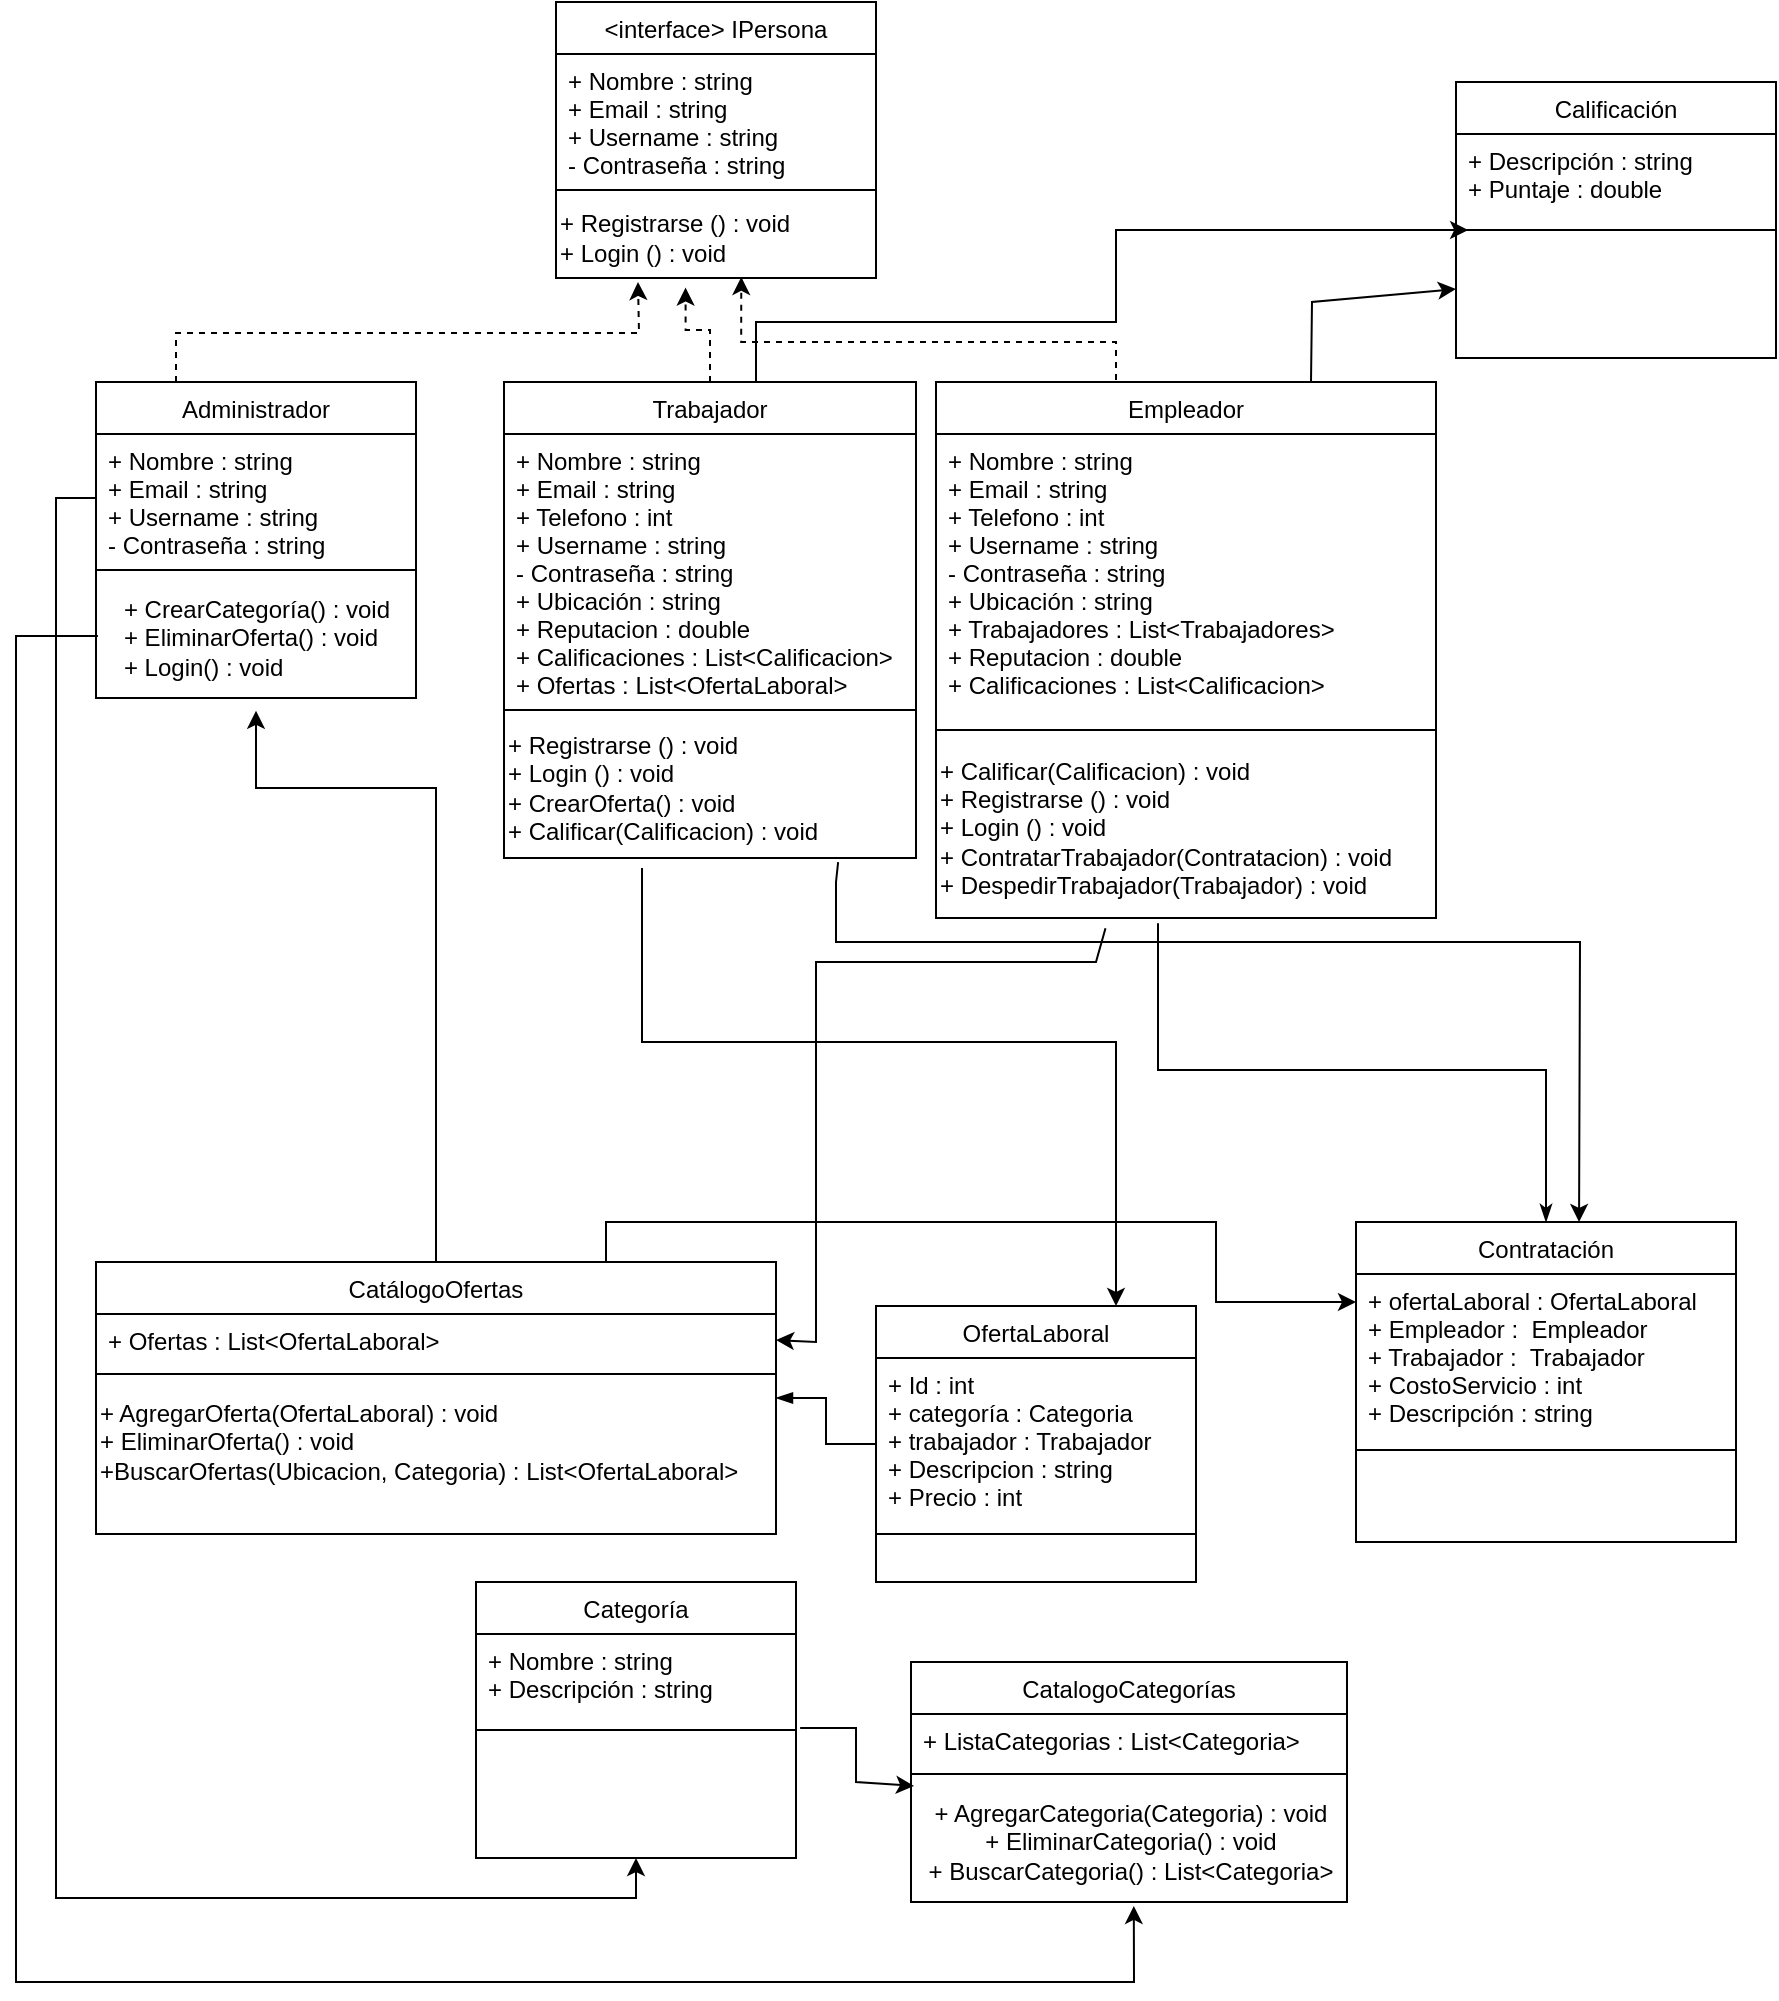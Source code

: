 <mxfile version="20.2.3" type="device"><diagram id="C5RBs43oDa-KdzZeNtuy" name="Page-1"><mxGraphModel dx="1522" dy="985" grid="1" gridSize="10" guides="1" tooltips="1" connect="1" arrows="1" fold="1" page="1" pageScale="1" pageWidth="827" pageHeight="1169" math="0" shadow="0"><root><mxCell id="WIyWlLk6GJQsqaUBKTNV-0"/><mxCell id="WIyWlLk6GJQsqaUBKTNV-1" parent="WIyWlLk6GJQsqaUBKTNV-0"/><mxCell id="6gW-ubA73WpST9QWCh6d-10" style="edgeStyle=orthogonalEdgeStyle;rounded=0;orthogonalLoop=1;jettySize=auto;html=1;exitX=0.25;exitY=0;exitDx=0;exitDy=0;dashed=1;" parent="WIyWlLk6GJQsqaUBKTNV-1" source="zkfFHV4jXpPFQw0GAbJ--0" edge="1"><mxGeometry relative="1" as="geometry"><mxPoint x="321" y="170" as="targetPoint"/></mxGeometry></mxCell><mxCell id="zkfFHV4jXpPFQw0GAbJ--0" value="Administrador" style="swimlane;fontStyle=0;align=center;verticalAlign=top;childLayout=stackLayout;horizontal=1;startSize=26;horizontalStack=0;resizeParent=1;resizeLast=0;collapsible=1;marginBottom=0;rounded=0;shadow=0;strokeWidth=1;" parent="WIyWlLk6GJQsqaUBKTNV-1" vertex="1"><mxGeometry x="50" y="220" width="160" height="158" as="geometry"><mxRectangle x="230" y="140" width="160" height="26" as="alternateBounds"/></mxGeometry></mxCell><mxCell id="zkfFHV4jXpPFQw0GAbJ--3" value="+ Nombre : string&#10;+ Email : string&#10;+ Username : string&#10;- Contraseña : string&#10;" style="text;align=left;verticalAlign=top;spacingLeft=4;spacingRight=4;overflow=hidden;rotatable=0;points=[[0,0.5],[1,0.5]];portConstraint=eastwest;rounded=0;shadow=0;html=0;" parent="zkfFHV4jXpPFQw0GAbJ--0" vertex="1"><mxGeometry y="26" width="160" height="64" as="geometry"/></mxCell><mxCell id="zkfFHV4jXpPFQw0GAbJ--4" value="" style="line;html=1;strokeWidth=1;align=left;verticalAlign=middle;spacingTop=-1;spacingLeft=3;spacingRight=3;rotatable=0;labelPosition=right;points=[];portConstraint=eastwest;" parent="zkfFHV4jXpPFQw0GAbJ--0" vertex="1"><mxGeometry y="90" width="160" height="8" as="geometry"/></mxCell><mxCell id="Ve8lxMMtUP22z-Tl4ZA7-20" value="&lt;div style=&quot;text-align: left;&quot;&gt;&lt;span style=&quot;background-color: initial;&quot;&gt;+ CrearCategoría() : void&lt;/span&gt;&lt;/div&gt;&lt;div style=&quot;text-align: left;&quot;&gt;&lt;span style=&quot;background-color: initial;&quot;&gt;+ EliminarOferta() : void&lt;/span&gt;&lt;/div&gt;&lt;div style=&quot;text-align: left;&quot;&gt;&lt;span style=&quot;background-color: initial;&quot;&gt;+ Login() : void&lt;/span&gt;&lt;/div&gt;" style="text;html=1;align=center;verticalAlign=middle;resizable=0;points=[];autosize=1;strokeColor=none;fillColor=none;" parent="zkfFHV4jXpPFQw0GAbJ--0" vertex="1"><mxGeometry y="98" width="160" height="60" as="geometry"/></mxCell><mxCell id="6gW-ubA73WpST9QWCh6d-12" style="edgeStyle=orthogonalEdgeStyle;rounded=0;orthogonalLoop=1;jettySize=auto;html=1;exitX=0.5;exitY=0;exitDx=0;exitDy=0;entryX=0.579;entryY=0.987;entryDx=0;entryDy=0;entryPerimeter=0;dashed=1;" parent="WIyWlLk6GJQsqaUBKTNV-1" source="Ve8lxMMtUP22z-Tl4ZA7-0" target="Ve8lxMMtUP22z-Tl4ZA7-26" edge="1"><mxGeometry relative="1" as="geometry"><Array as="points"><mxPoint x="560" y="200"/><mxPoint x="373" y="200"/></Array></mxGeometry></mxCell><mxCell id="Ve8lxMMtUP22z-Tl4ZA7-0" value="Empleador" style="swimlane;fontStyle=0;align=center;verticalAlign=top;childLayout=stackLayout;horizontal=1;startSize=26;horizontalStack=0;resizeParent=1;resizeLast=0;collapsible=1;marginBottom=0;rounded=0;shadow=0;strokeWidth=1;" parent="WIyWlLk6GJQsqaUBKTNV-1" vertex="1"><mxGeometry x="470" y="220" width="250" height="268" as="geometry"><mxRectangle x="230" y="140" width="160" height="26" as="alternateBounds"/></mxGeometry></mxCell><mxCell id="Ve8lxMMtUP22z-Tl4ZA7-1" value="+ Nombre : string&#10;+ Email : string&#10;+ Telefono : int&#10;+ Username : string&#10;- Contraseña : string&#10;+ Ubicación : string&#10;+ Trabajadores : List&lt;Trabajadores&gt;&#10;+ Reputacion : double&#10;+ Calificaciones : List&lt;Calificacion&gt;" style="text;align=left;verticalAlign=top;spacingLeft=4;spacingRight=4;overflow=hidden;rotatable=0;points=[[0,0.5],[1,0.5]];portConstraint=eastwest;rounded=0;shadow=0;html=0;" parent="Ve8lxMMtUP22z-Tl4ZA7-0" vertex="1"><mxGeometry y="26" width="250" height="144" as="geometry"/></mxCell><mxCell id="Ve8lxMMtUP22z-Tl4ZA7-2" value="" style="line;html=1;strokeWidth=1;align=left;verticalAlign=middle;spacingTop=-1;spacingLeft=3;spacingRight=3;rotatable=0;labelPosition=right;points=[];portConstraint=eastwest;" parent="Ve8lxMMtUP22z-Tl4ZA7-0" vertex="1"><mxGeometry y="170" width="250" height="8" as="geometry"/></mxCell><mxCell id="6gW-ubA73WpST9QWCh6d-7" value="&lt;span style=&quot;&quot;&gt;+ Calificar(Calificacion) : void&lt;/span&gt;&lt;br style=&quot;&quot;&gt;&lt;span style=&quot;&quot;&gt;+ Registrarse () : void&lt;/span&gt;&lt;br style=&quot;&quot;&gt;&lt;span style=&quot;&quot;&gt;+ Login () : void&lt;br&gt;+ ContratarTrabajador(Contratacion) : void&lt;br&gt;+ DespedirTrabajador(Trabajador) : void&lt;br&gt;&lt;/span&gt;" style="text;html=1;align=left;verticalAlign=middle;resizable=0;points=[];autosize=1;strokeColor=none;fillColor=none;" parent="Ve8lxMMtUP22z-Tl4ZA7-0" vertex="1"><mxGeometry y="178" width="250" height="90" as="geometry"/></mxCell><mxCell id="6gW-ubA73WpST9QWCh6d-11" style="edgeStyle=orthogonalEdgeStyle;rounded=0;orthogonalLoop=1;jettySize=auto;html=1;exitX=0.5;exitY=0;exitDx=0;exitDy=0;entryX=0.405;entryY=1.12;entryDx=0;entryDy=0;entryPerimeter=0;dashed=1;" parent="WIyWlLk6GJQsqaUBKTNV-1" source="Ve8lxMMtUP22z-Tl4ZA7-3" target="Ve8lxMMtUP22z-Tl4ZA7-26" edge="1"><mxGeometry relative="1" as="geometry"/></mxCell><mxCell id="6gW-ubA73WpST9QWCh6d-29" style="edgeStyle=orthogonalEdgeStyle;rounded=0;orthogonalLoop=1;jettySize=auto;html=1;entryX=0.75;entryY=0;entryDx=0;entryDy=0;strokeColor=#000000;startArrow=none;startFill=0;endArrow=classic;endFill=1;exitX=0.335;exitY=1.071;exitDx=0;exitDy=0;exitPerimeter=0;" parent="WIyWlLk6GJQsqaUBKTNV-1" source="Ve8lxMMtUP22z-Tl4ZA7-22" target="6gW-ubA73WpST9QWCh6d-15" edge="1"><mxGeometry relative="1" as="geometry"><Array as="points"><mxPoint x="323" y="550"/><mxPoint x="560" y="550"/></Array><mxPoint x="280" y="510" as="sourcePoint"/></mxGeometry></mxCell><mxCell id="Ve8lxMMtUP22z-Tl4ZA7-3" value="Trabajador" style="swimlane;fontStyle=0;align=center;verticalAlign=top;childLayout=stackLayout;horizontal=1;startSize=26;horizontalStack=0;resizeParent=1;resizeLast=0;collapsible=1;marginBottom=0;rounded=0;shadow=0;strokeWidth=1;" parent="WIyWlLk6GJQsqaUBKTNV-1" vertex="1"><mxGeometry x="254" y="220" width="206" height="238" as="geometry"><mxRectangle x="230" y="140" width="160" height="26" as="alternateBounds"/></mxGeometry></mxCell><mxCell id="Ve8lxMMtUP22z-Tl4ZA7-4" value="+ Nombre : string&#10;+ Email : string&#10;+ Telefono : int&#10;+ Username : string&#10;- Contraseña : string&#10;+ Ubicación : string&#10;+ Reputacion : double&#10;+ Calificaciones : List&lt;Calificacion&gt;&#10;+ Ofertas : List&lt;OfertaLaboral&gt;" style="text;align=left;verticalAlign=top;spacingLeft=4;spacingRight=4;overflow=hidden;rotatable=0;points=[[0,0.5],[1,0.5]];portConstraint=eastwest;rounded=0;shadow=0;html=0;" parent="Ve8lxMMtUP22z-Tl4ZA7-3" vertex="1"><mxGeometry y="26" width="206" height="134" as="geometry"/></mxCell><mxCell id="Ve8lxMMtUP22z-Tl4ZA7-5" value="" style="line;html=1;strokeWidth=1;align=left;verticalAlign=middle;spacingTop=-1;spacingLeft=3;spacingRight=3;rotatable=0;labelPosition=right;points=[];portConstraint=eastwest;" parent="Ve8lxMMtUP22z-Tl4ZA7-3" vertex="1"><mxGeometry y="160" width="206" height="8" as="geometry"/></mxCell><mxCell id="Ve8lxMMtUP22z-Tl4ZA7-22" value="&lt;span style=&quot;&quot;&gt;+ Registrarse () : void&lt;/span&gt;&lt;br style=&quot;&quot;&gt;&lt;span style=&quot;&quot;&gt;+ Login () : void&lt;br&gt;+ CrearOferta() : void&lt;br&gt;+ Calificar(Calificacion) : void&lt;br&gt;&lt;/span&gt;" style="text;html=1;align=left;verticalAlign=middle;resizable=0;points=[];autosize=1;strokeColor=none;fillColor=none;" parent="Ve8lxMMtUP22z-Tl4ZA7-3" vertex="1"><mxGeometry y="168" width="206" height="70" as="geometry"/></mxCell><mxCell id="Ve8lxMMtUP22z-Tl4ZA7-21" style="edgeStyle=orthogonalEdgeStyle;rounded=0;orthogonalLoop=1;jettySize=auto;html=1;exitX=0.5;exitY=0;exitDx=0;exitDy=0;entryX=0.506;entryY=1.106;entryDx=0;entryDy=0;entryPerimeter=0;" parent="WIyWlLk6GJQsqaUBKTNV-1" source="Ve8lxMMtUP22z-Tl4ZA7-6" target="Ve8lxMMtUP22z-Tl4ZA7-20" edge="1"><mxGeometry relative="1" as="geometry"><Array as="points"><mxPoint x="130" y="423"/></Array></mxGeometry></mxCell><mxCell id="6gW-ubA73WpST9QWCh6d-27" style="edgeStyle=orthogonalEdgeStyle;rounded=0;orthogonalLoop=1;jettySize=auto;html=1;exitX=1;exitY=0.5;exitDx=0;exitDy=0;entryX=0;entryY=0.5;entryDx=0;entryDy=0;strokeColor=#000000;startArrow=blockThin;startFill=1;endArrow=none;endFill=0;" parent="WIyWlLk6GJQsqaUBKTNV-1" source="Ve8lxMMtUP22z-Tl4ZA7-6" target="6gW-ubA73WpST9QWCh6d-15" edge="1"><mxGeometry relative="1" as="geometry"/></mxCell><mxCell id="Ve8lxMMtUP22z-Tl4ZA7-6" value="CatálogoOfertas" style="swimlane;fontStyle=0;align=center;verticalAlign=top;childLayout=stackLayout;horizontal=1;startSize=26;horizontalStack=0;resizeParent=1;resizeLast=0;collapsible=1;marginBottom=0;rounded=0;shadow=0;strokeWidth=1;" parent="WIyWlLk6GJQsqaUBKTNV-1" vertex="1"><mxGeometry x="50" y="660" width="340" height="136" as="geometry"><mxRectangle x="230" y="140" width="160" height="26" as="alternateBounds"/></mxGeometry></mxCell><mxCell id="Ve8lxMMtUP22z-Tl4ZA7-7" value="+ Ofertas : List&lt;OfertaLaboral&gt;" style="text;align=left;verticalAlign=top;spacingLeft=4;spacingRight=4;overflow=hidden;rotatable=0;points=[[0,0.5],[1,0.5]];portConstraint=eastwest;rounded=0;shadow=0;html=0;" parent="Ve8lxMMtUP22z-Tl4ZA7-6" vertex="1"><mxGeometry y="26" width="340" height="26" as="geometry"/></mxCell><mxCell id="Ve8lxMMtUP22z-Tl4ZA7-8" value="" style="line;html=1;strokeWidth=1;align=left;verticalAlign=middle;spacingTop=-1;spacingLeft=3;spacingRight=3;rotatable=0;labelPosition=right;points=[];portConstraint=eastwest;" parent="Ve8lxMMtUP22z-Tl4ZA7-6" vertex="1"><mxGeometry y="52" width="340" height="8" as="geometry"/></mxCell><mxCell id="TV33BoucxO0RWgfCrZxp-1" value="+ AgregarOferta(OfertaLaboral) : void&lt;br&gt;+ EliminarOferta() : void&lt;br&gt;&lt;div style=&quot;&quot;&gt;&lt;span style=&quot;background-color: initial;&quot;&gt;+BuscarOfertas(Ubicacion, Categoria) : List&amp;lt;OfertaLaboral&amp;gt;&lt;/span&gt;&lt;/div&gt;" style="text;html=1;align=left;verticalAlign=middle;resizable=0;points=[];autosize=1;strokeColor=none;fillColor=none;" vertex="1" parent="Ve8lxMMtUP22z-Tl4ZA7-6"><mxGeometry y="60" width="340" height="60" as="geometry"/></mxCell><mxCell id="6gW-ubA73WpST9QWCh6d-36" style="edgeStyle=orthogonalEdgeStyle;rounded=0;orthogonalLoop=1;jettySize=auto;html=1;exitX=0.5;exitY=0;exitDx=0;exitDy=0;entryX=0.444;entryY=1.029;entryDx=0;entryDy=0;entryPerimeter=0;strokeColor=#000000;startArrow=classicThin;startFill=1;endArrow=none;endFill=0;" parent="WIyWlLk6GJQsqaUBKTNV-1" source="Ve8lxMMtUP22z-Tl4ZA7-12" target="6gW-ubA73WpST9QWCh6d-7" edge="1"><mxGeometry relative="1" as="geometry"/></mxCell><mxCell id="Ve8lxMMtUP22z-Tl4ZA7-12" value="Contratación" style="swimlane;fontStyle=0;align=center;verticalAlign=top;childLayout=stackLayout;horizontal=1;startSize=26;horizontalStack=0;resizeParent=1;resizeLast=0;collapsible=1;marginBottom=0;rounded=0;shadow=0;strokeWidth=1;" parent="WIyWlLk6GJQsqaUBKTNV-1" vertex="1"><mxGeometry x="680" y="640" width="190" height="160" as="geometry"><mxRectangle x="230" y="140" width="160" height="26" as="alternateBounds"/></mxGeometry></mxCell><mxCell id="Ve8lxMMtUP22z-Tl4ZA7-13" value="+ ofertaLaboral : OfertaLaboral&#10;+ Empleador :  Empleador&#10;+ Trabajador :  Trabajador&#10;+ CostoServicio : int&#10;+ Descripción : string" style="text;align=left;verticalAlign=top;spacingLeft=4;spacingRight=4;overflow=hidden;rotatable=0;points=[[0,0.5],[1,0.5]];portConstraint=eastwest;rounded=0;shadow=0;html=0;" parent="Ve8lxMMtUP22z-Tl4ZA7-12" vertex="1"><mxGeometry y="26" width="190" height="84" as="geometry"/></mxCell><mxCell id="Ve8lxMMtUP22z-Tl4ZA7-14" value="" style="line;html=1;strokeWidth=1;align=left;verticalAlign=middle;spacingTop=-1;spacingLeft=3;spacingRight=3;rotatable=0;labelPosition=right;points=[];portConstraint=eastwest;" parent="Ve8lxMMtUP22z-Tl4ZA7-12" vertex="1"><mxGeometry y="110" width="190" height="8" as="geometry"/></mxCell><mxCell id="Ve8lxMMtUP22z-Tl4ZA7-23" value="&lt;interface&gt; IPersona" style="swimlane;fontStyle=0;align=center;verticalAlign=top;childLayout=stackLayout;horizontal=1;startSize=26;horizontalStack=0;resizeParent=1;resizeLast=0;collapsible=1;marginBottom=0;rounded=0;shadow=0;strokeWidth=1;" parent="WIyWlLk6GJQsqaUBKTNV-1" vertex="1"><mxGeometry x="280" y="30" width="160" height="138" as="geometry"><mxRectangle x="230" y="140" width="160" height="26" as="alternateBounds"/></mxGeometry></mxCell><mxCell id="Ve8lxMMtUP22z-Tl4ZA7-24" value="+ Nombre : string&#10;+ Email : string&#10;+ Username : string&#10;- Contraseña : string&#10;" style="text;align=left;verticalAlign=top;spacingLeft=4;spacingRight=4;overflow=hidden;rotatable=0;points=[[0,0.5],[1,0.5]];portConstraint=eastwest;rounded=0;shadow=0;html=0;" parent="Ve8lxMMtUP22z-Tl4ZA7-23" vertex="1"><mxGeometry y="26" width="160" height="64" as="geometry"/></mxCell><mxCell id="Ve8lxMMtUP22z-Tl4ZA7-25" value="" style="line;html=1;strokeWidth=1;align=left;verticalAlign=middle;spacingTop=-1;spacingLeft=3;spacingRight=3;rotatable=0;labelPosition=right;points=[];portConstraint=eastwest;" parent="Ve8lxMMtUP22z-Tl4ZA7-23" vertex="1"><mxGeometry y="90" width="160" height="8" as="geometry"/></mxCell><mxCell id="Ve8lxMMtUP22z-Tl4ZA7-27" style="edgeStyle=orthogonalEdgeStyle;rounded=0;orthogonalLoop=1;jettySize=auto;html=1;exitX=1;exitY=0.5;exitDx=0;exitDy=0;" parent="Ve8lxMMtUP22z-Tl4ZA7-23" source="Ve8lxMMtUP22z-Tl4ZA7-24" target="Ve8lxMMtUP22z-Tl4ZA7-24" edge="1"><mxGeometry relative="1" as="geometry"/></mxCell><mxCell id="Ve8lxMMtUP22z-Tl4ZA7-26" value="+ Registrarse () : void&lt;br&gt;+ Login () : void" style="text;html=1;align=left;verticalAlign=middle;resizable=0;points=[];autosize=1;strokeColor=none;fillColor=none;" parent="Ve8lxMMtUP22z-Tl4ZA7-23" vertex="1"><mxGeometry y="98" width="160" height="40" as="geometry"/></mxCell><mxCell id="6gW-ubA73WpST9QWCh6d-15" value="OfertaLaboral" style="swimlane;fontStyle=0;align=center;verticalAlign=top;childLayout=stackLayout;horizontal=1;startSize=26;horizontalStack=0;resizeParent=1;resizeLast=0;collapsible=1;marginBottom=0;rounded=0;shadow=0;strokeWidth=1;" parent="WIyWlLk6GJQsqaUBKTNV-1" vertex="1"><mxGeometry x="440" y="682" width="160" height="138" as="geometry"><mxRectangle x="230" y="140" width="160" height="26" as="alternateBounds"/></mxGeometry></mxCell><mxCell id="6gW-ubA73WpST9QWCh6d-16" value="+ Id : int&#10;+ categoría : Categoria&#10;+ trabajador : Trabajador&#10;+ Descripcion : string&#10;+ Precio : int" style="text;align=left;verticalAlign=top;spacingLeft=4;spacingRight=4;overflow=hidden;rotatable=0;points=[[0,0.5],[1,0.5]];portConstraint=eastwest;rounded=0;shadow=0;html=0;" parent="6gW-ubA73WpST9QWCh6d-15" vertex="1"><mxGeometry y="26" width="160" height="84" as="geometry"/></mxCell><mxCell id="6gW-ubA73WpST9QWCh6d-17" value="" style="line;html=1;strokeWidth=1;align=left;verticalAlign=middle;spacingTop=-1;spacingLeft=3;spacingRight=3;rotatable=0;labelPosition=right;points=[];portConstraint=eastwest;" parent="6gW-ubA73WpST9QWCh6d-15" vertex="1"><mxGeometry y="110" width="160" height="8" as="geometry"/></mxCell><mxCell id="6gW-ubA73WpST9QWCh6d-33" value="Categoría" style="swimlane;fontStyle=0;align=center;verticalAlign=top;childLayout=stackLayout;horizontal=1;startSize=26;horizontalStack=0;resizeParent=1;resizeLast=0;collapsible=1;marginBottom=0;rounded=0;shadow=0;strokeWidth=1;" parent="WIyWlLk6GJQsqaUBKTNV-1" vertex="1"><mxGeometry x="240" y="820" width="160" height="138" as="geometry"><mxRectangle x="230" y="140" width="160" height="26" as="alternateBounds"/></mxGeometry></mxCell><mxCell id="6gW-ubA73WpST9QWCh6d-34" value="+ Nombre : string&#10;+ Descripción : string&#10;" style="text;align=left;verticalAlign=top;spacingLeft=4;spacingRight=4;overflow=hidden;rotatable=0;points=[[0,0.5],[1,0.5]];portConstraint=eastwest;rounded=0;shadow=0;html=0;" parent="6gW-ubA73WpST9QWCh6d-33" vertex="1"><mxGeometry y="26" width="160" height="44" as="geometry"/></mxCell><mxCell id="6gW-ubA73WpST9QWCh6d-35" value="" style="line;html=1;strokeWidth=1;align=left;verticalAlign=middle;spacingTop=-1;spacingLeft=3;spacingRight=3;rotatable=0;labelPosition=right;points=[];portConstraint=eastwest;" parent="6gW-ubA73WpST9QWCh6d-33" vertex="1"><mxGeometry y="70" width="160" height="8" as="geometry"/></mxCell><mxCell id="KwPX6dJXQfF5mNJdb-ZR-0" value="Calificación" style="swimlane;fontStyle=0;align=center;verticalAlign=top;childLayout=stackLayout;horizontal=1;startSize=26;horizontalStack=0;resizeParent=1;resizeLast=0;collapsible=1;marginBottom=0;rounded=0;shadow=0;strokeWidth=1;" parent="WIyWlLk6GJQsqaUBKTNV-1" vertex="1"><mxGeometry x="730" y="70" width="160" height="138" as="geometry"><mxRectangle x="230" y="140" width="160" height="26" as="alternateBounds"/></mxGeometry></mxCell><mxCell id="KwPX6dJXQfF5mNJdb-ZR-1" value="+ Descripción : string&#10;+ Puntaje : double" style="text;align=left;verticalAlign=top;spacingLeft=4;spacingRight=4;overflow=hidden;rotatable=0;points=[[0,0.5],[1,0.5]];portConstraint=eastwest;rounded=0;shadow=0;html=0;" parent="KwPX6dJXQfF5mNJdb-ZR-0" vertex="1"><mxGeometry y="26" width="160" height="44" as="geometry"/></mxCell><mxCell id="KwPX6dJXQfF5mNJdb-ZR-2" value="" style="line;html=1;strokeWidth=1;align=left;verticalAlign=middle;spacingTop=-1;spacingLeft=3;spacingRight=3;rotatable=0;labelPosition=right;points=[];portConstraint=eastwest;" parent="KwPX6dJXQfF5mNJdb-ZR-0" vertex="1"><mxGeometry y="70" width="160" height="8" as="geometry"/></mxCell><mxCell id="KwPX6dJXQfF5mNJdb-ZR-4" style="edgeStyle=orthogonalEdgeStyle;rounded=0;orthogonalLoop=1;jettySize=auto;html=1;exitX=0;exitY=0.5;exitDx=0;exitDy=0;entryX=0.5;entryY=1;entryDx=0;entryDy=0;startArrow=none;startFill=0;endArrow=classic;endFill=1;" parent="WIyWlLk6GJQsqaUBKTNV-1" source="zkfFHV4jXpPFQw0GAbJ--3" target="6gW-ubA73WpST9QWCh6d-33" edge="1"><mxGeometry relative="1" as="geometry"/></mxCell><mxCell id="KwPX6dJXQfF5mNJdb-ZR-6" value="CatalogoCategorías" style="swimlane;fontStyle=0;align=center;verticalAlign=top;childLayout=stackLayout;horizontal=1;startSize=26;horizontalStack=0;resizeParent=1;resizeLast=0;collapsible=1;marginBottom=0;rounded=0;shadow=0;strokeWidth=1;" parent="WIyWlLk6GJQsqaUBKTNV-1" vertex="1"><mxGeometry x="457.5" y="860" width="218" height="120" as="geometry"><mxRectangle x="230" y="140" width="160" height="26" as="alternateBounds"/></mxGeometry></mxCell><mxCell id="KwPX6dJXQfF5mNJdb-ZR-7" value="+ ListaCategorias : List&lt;Categoria&gt;" style="text;align=left;verticalAlign=top;spacingLeft=4;spacingRight=4;overflow=hidden;rotatable=0;points=[[0,0.5],[1,0.5]];portConstraint=eastwest;rounded=0;shadow=0;html=0;" parent="KwPX6dJXQfF5mNJdb-ZR-6" vertex="1"><mxGeometry y="26" width="218" height="26" as="geometry"/></mxCell><mxCell id="KwPX6dJXQfF5mNJdb-ZR-8" value="" style="line;html=1;strokeWidth=1;align=left;verticalAlign=middle;spacingTop=-1;spacingLeft=3;spacingRight=3;rotatable=0;labelPosition=right;points=[];portConstraint=eastwest;" parent="KwPX6dJXQfF5mNJdb-ZR-6" vertex="1"><mxGeometry y="52" width="218" height="8" as="geometry"/></mxCell><mxCell id="KwPX6dJXQfF5mNJdb-ZR-9" value="+ AgregarCategoria(Categoria) : void&lt;br&gt;+ EliminarCategoria() : void&lt;br&gt;+ BuscarCategoria() : List&amp;lt;Categoria&amp;gt;" style="text;html=1;align=center;verticalAlign=middle;resizable=0;points=[];autosize=1;strokeColor=none;fillColor=none;" parent="KwPX6dJXQfF5mNJdb-ZR-6" vertex="1"><mxGeometry y="60" width="218" height="60" as="geometry"/></mxCell><mxCell id="TV33BoucxO0RWgfCrZxp-2" value="" style="endArrow=classic;html=1;rounded=0;entryX=1;entryY=0.5;entryDx=0;entryDy=0;exitX=0.339;exitY=1.057;exitDx=0;exitDy=0;exitPerimeter=0;" edge="1" parent="WIyWlLk6GJQsqaUBKTNV-1" source="6gW-ubA73WpST9QWCh6d-7" target="Ve8lxMMtUP22z-Tl4ZA7-7"><mxGeometry width="50" height="50" relative="1" as="geometry"><mxPoint x="430" y="610" as="sourcePoint"/><mxPoint x="480" y="560" as="targetPoint"/><Array as="points"><mxPoint x="550" y="510"/><mxPoint x="410" y="510"/><mxPoint x="410" y="700"/></Array></mxGeometry></mxCell><mxCell id="TV33BoucxO0RWgfCrZxp-3" value="" style="endArrow=classic;html=1;rounded=0;exitX=1.013;exitY=1.068;exitDx=0;exitDy=0;exitPerimeter=0;entryX=0.007;entryY=0.033;entryDx=0;entryDy=0;entryPerimeter=0;" edge="1" parent="WIyWlLk6GJQsqaUBKTNV-1" source="6gW-ubA73WpST9QWCh6d-34" target="KwPX6dJXQfF5mNJdb-ZR-9"><mxGeometry width="50" height="50" relative="1" as="geometry"><mxPoint x="430" y="940" as="sourcePoint"/><mxPoint x="480" y="890" as="targetPoint"/><Array as="points"><mxPoint x="430" y="893"/><mxPoint x="430" y="920"/></Array></mxGeometry></mxCell><mxCell id="TV33BoucxO0RWgfCrZxp-4" value="" style="endArrow=classic;html=1;rounded=0;exitX=0.5;exitY=0;exitDx=0;exitDy=0;entryX=0.038;entryY=1.091;entryDx=0;entryDy=0;entryPerimeter=0;" edge="1" parent="WIyWlLk6GJQsqaUBKTNV-1" source="Ve8lxMMtUP22z-Tl4ZA7-3" target="KwPX6dJXQfF5mNJdb-ZR-1"><mxGeometry width="50" height="50" relative="1" as="geometry"><mxPoint x="430" y="470" as="sourcePoint"/><mxPoint x="480" y="420" as="targetPoint"/><Array as="points"><mxPoint x="380" y="220"/><mxPoint x="380" y="190"/><mxPoint x="560" y="190"/><mxPoint x="560" y="144"/></Array></mxGeometry></mxCell><mxCell id="TV33BoucxO0RWgfCrZxp-5" value="" style="endArrow=classic;html=1;rounded=0;exitX=0.75;exitY=0;exitDx=0;exitDy=0;entryX=0;entryY=0.75;entryDx=0;entryDy=0;" edge="1" parent="WIyWlLk6GJQsqaUBKTNV-1" source="Ve8lxMMtUP22z-Tl4ZA7-0" target="KwPX6dJXQfF5mNJdb-ZR-0"><mxGeometry width="50" height="50" relative="1" as="geometry"><mxPoint x="430" y="470" as="sourcePoint"/><mxPoint x="480" y="420" as="targetPoint"/><Array as="points"><mxPoint x="658" y="180"/></Array></mxGeometry></mxCell><mxCell id="TV33BoucxO0RWgfCrZxp-6" value="" style="endArrow=classic;html=1;rounded=0;entryX=0;entryY=0.167;entryDx=0;entryDy=0;entryPerimeter=0;exitX=0.75;exitY=0;exitDx=0;exitDy=0;" edge="1" parent="WIyWlLk6GJQsqaUBKTNV-1" source="Ve8lxMMtUP22z-Tl4ZA7-6" target="Ve8lxMMtUP22z-Tl4ZA7-13"><mxGeometry width="50" height="50" relative="1" as="geometry"><mxPoint x="430" y="810" as="sourcePoint"/><mxPoint x="480" y="760" as="targetPoint"/><Array as="points"><mxPoint x="305" y="640"/><mxPoint x="610" y="640"/><mxPoint x="610" y="680"/></Array></mxGeometry></mxCell><mxCell id="TV33BoucxO0RWgfCrZxp-7" value="" style="endArrow=classic;html=1;rounded=0;exitX=0.811;exitY=1.029;exitDx=0;exitDy=0;exitPerimeter=0;entryX=0.587;entryY=0;entryDx=0;entryDy=0;entryPerimeter=0;" edge="1" parent="WIyWlLk6GJQsqaUBKTNV-1" source="Ve8lxMMtUP22z-Tl4ZA7-22" target="Ve8lxMMtUP22z-Tl4ZA7-12"><mxGeometry width="50" height="50" relative="1" as="geometry"><mxPoint x="430" y="640" as="sourcePoint"/><mxPoint x="480" y="590" as="targetPoint"/><Array as="points"><mxPoint x="420" y="470"/><mxPoint x="420" y="500"/><mxPoint x="792" y="500"/></Array></mxGeometry></mxCell><mxCell id="TV33BoucxO0RWgfCrZxp-8" value="" style="endArrow=classic;html=1;rounded=0;exitX=0.006;exitY=0.483;exitDx=0;exitDy=0;exitPerimeter=0;entryX=0.511;entryY=1.033;entryDx=0;entryDy=0;entryPerimeter=0;" edge="1" parent="WIyWlLk6GJQsqaUBKTNV-1" source="Ve8lxMMtUP22z-Tl4ZA7-20" target="KwPX6dJXQfF5mNJdb-ZR-9"><mxGeometry width="50" height="50" relative="1" as="geometry"><mxPoint x="110" y="840" as="sourcePoint"/><mxPoint x="310" y="1040" as="targetPoint"/><Array as="points"><mxPoint x="10" y="347"/><mxPoint x="10" y="1020"/><mxPoint x="569" y="1020"/></Array></mxGeometry></mxCell></root></mxGraphModel></diagram></mxfile>